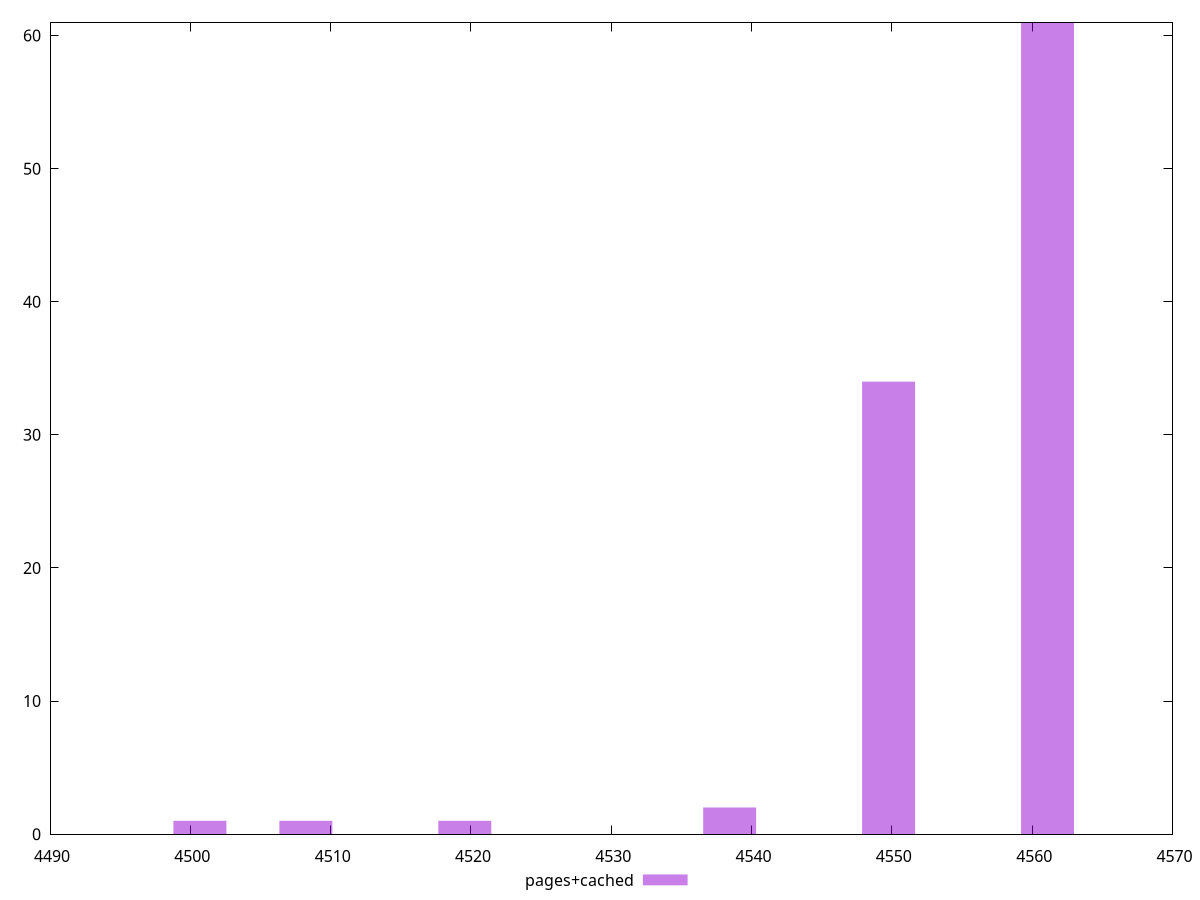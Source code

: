 $_pagesCached <<EOF
4519.562225340604 1
4500.6835193032575 1
4549.768155000357 34
4508.235001718196 1
4561.095378622765 61
4538.44093137795 2
EOF
set key outside below
set terminal pngcairo
set output "report_00005_2020-11-02T22-26-11.212Z/unused-javascript/pages+cached//raw_hist.png"
set yrange [0:61]
set boxwidth 3.775741207469176
set style fill transparent solid 0.5 noborder
plot $_pagesCached title "pages+cached" with boxes ,